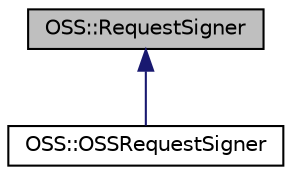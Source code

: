 digraph "OSS::RequestSigner"
{
  edge [fontname="Helvetica",fontsize="10",labelfontname="Helvetica",labelfontsize="10"];
  node [fontname="Helvetica",fontsize="10",shape=record];
  Node1 [label="OSS::RequestSigner",height=0.2,width=0.4,color="black", fillcolor="grey75", style="filled" fontcolor="black"];
  Node1 -> Node2 [dir="back",color="midnightblue",fontsize="10",style="solid",fontname="Helvetica"];
  Node2 [label="OSS::OSSRequestSigner",height=0.2,width=0.4,color="black", fillcolor="white", style="filled",URL="$class_o_s_s_1_1_o_s_s_request_signer.html"];
}
